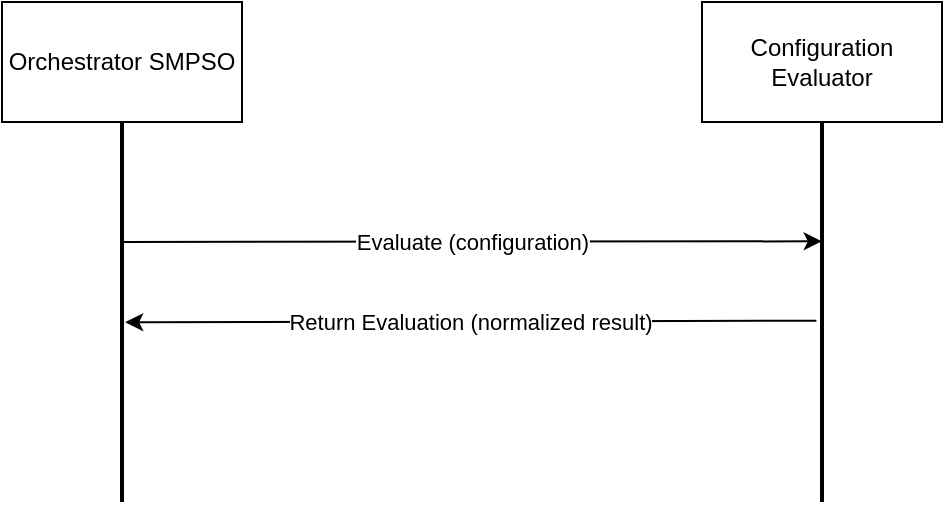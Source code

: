 <mxfile version="25.0.2">
  <diagram name="Evaluate Configuration" id="YtZnjR9xgYBL2W5DOcSo">
    <mxGraphModel dx="574" dy="335" grid="1" gridSize="10" guides="1" tooltips="1" connect="1" arrows="1" fold="1" page="1" pageScale="1" pageWidth="850" pageHeight="1100" math="0" shadow="0">
      <root>
        <mxCell id="0" />
        <mxCell id="1" parent="0" />
        <mxCell id="HCCNLSohoiy8PqgptOFD-1" value="Orchestrator SMPSO" style="rounded=0;whiteSpace=wrap;html=1;" parent="1" vertex="1">
          <mxGeometry x="60" y="40" width="120" height="60" as="geometry" />
        </mxCell>
        <mxCell id="HCCNLSohoiy8PqgptOFD-3" value="" style="line;strokeWidth=2;direction=south;html=1;" parent="1" vertex="1">
          <mxGeometry x="115" y="100" width="10" height="190" as="geometry" />
        </mxCell>
        <mxCell id="HCCNLSohoiy8PqgptOFD-4" value="Configuration Evaluator" style="rounded=0;whiteSpace=wrap;html=1;" parent="1" vertex="1">
          <mxGeometry x="410" y="40" width="120" height="60" as="geometry" />
        </mxCell>
        <mxCell id="HCCNLSohoiy8PqgptOFD-5" value="" style="line;strokeWidth=2;direction=south;html=1;" parent="1" vertex="1">
          <mxGeometry x="465" y="100" width="10" height="190" as="geometry" />
        </mxCell>
        <mxCell id="BsoEJBvmvSDkJWUUROA9-1" value="" style="endArrow=classic;html=1;rounded=0;entryX=0.314;entryY=0.514;entryDx=0;entryDy=0;entryPerimeter=0;" parent="1" target="HCCNLSohoiy8PqgptOFD-5" edge="1">
          <mxGeometry relative="1" as="geometry">
            <mxPoint x="120" y="160" as="sourcePoint" />
            <mxPoint x="220" y="160" as="targetPoint" />
          </mxGeometry>
        </mxCell>
        <mxCell id="BsoEJBvmvSDkJWUUROA9-2" value="Evaluate (configuration)" style="edgeLabel;resizable=0;html=1;;align=center;verticalAlign=middle;" parent="BsoEJBvmvSDkJWUUROA9-1" connectable="0" vertex="1">
          <mxGeometry relative="1" as="geometry" />
        </mxCell>
        <mxCell id="OTxtt1Tf0edB2KJmLMeN-1" value="" style="endArrow=classic;html=1;rounded=0;entryX=0.527;entryY=0.34;entryDx=0;entryDy=0;entryPerimeter=0;exitX=0.523;exitY=0.78;exitDx=0;exitDy=0;exitPerimeter=0;" edge="1" parent="1" source="HCCNLSohoiy8PqgptOFD-5" target="HCCNLSohoiy8PqgptOFD-3">
          <mxGeometry relative="1" as="geometry">
            <mxPoint x="320" y="260" as="sourcePoint" />
            <mxPoint x="350" y="200" as="targetPoint" />
          </mxGeometry>
        </mxCell>
        <mxCell id="OTxtt1Tf0edB2KJmLMeN-2" value="Return Evaluation (normalized result)" style="edgeLabel;resizable=0;html=1;;align=center;verticalAlign=middle;" connectable="0" vertex="1" parent="OTxtt1Tf0edB2KJmLMeN-1">
          <mxGeometry relative="1" as="geometry" />
        </mxCell>
      </root>
    </mxGraphModel>
  </diagram>
</mxfile>

